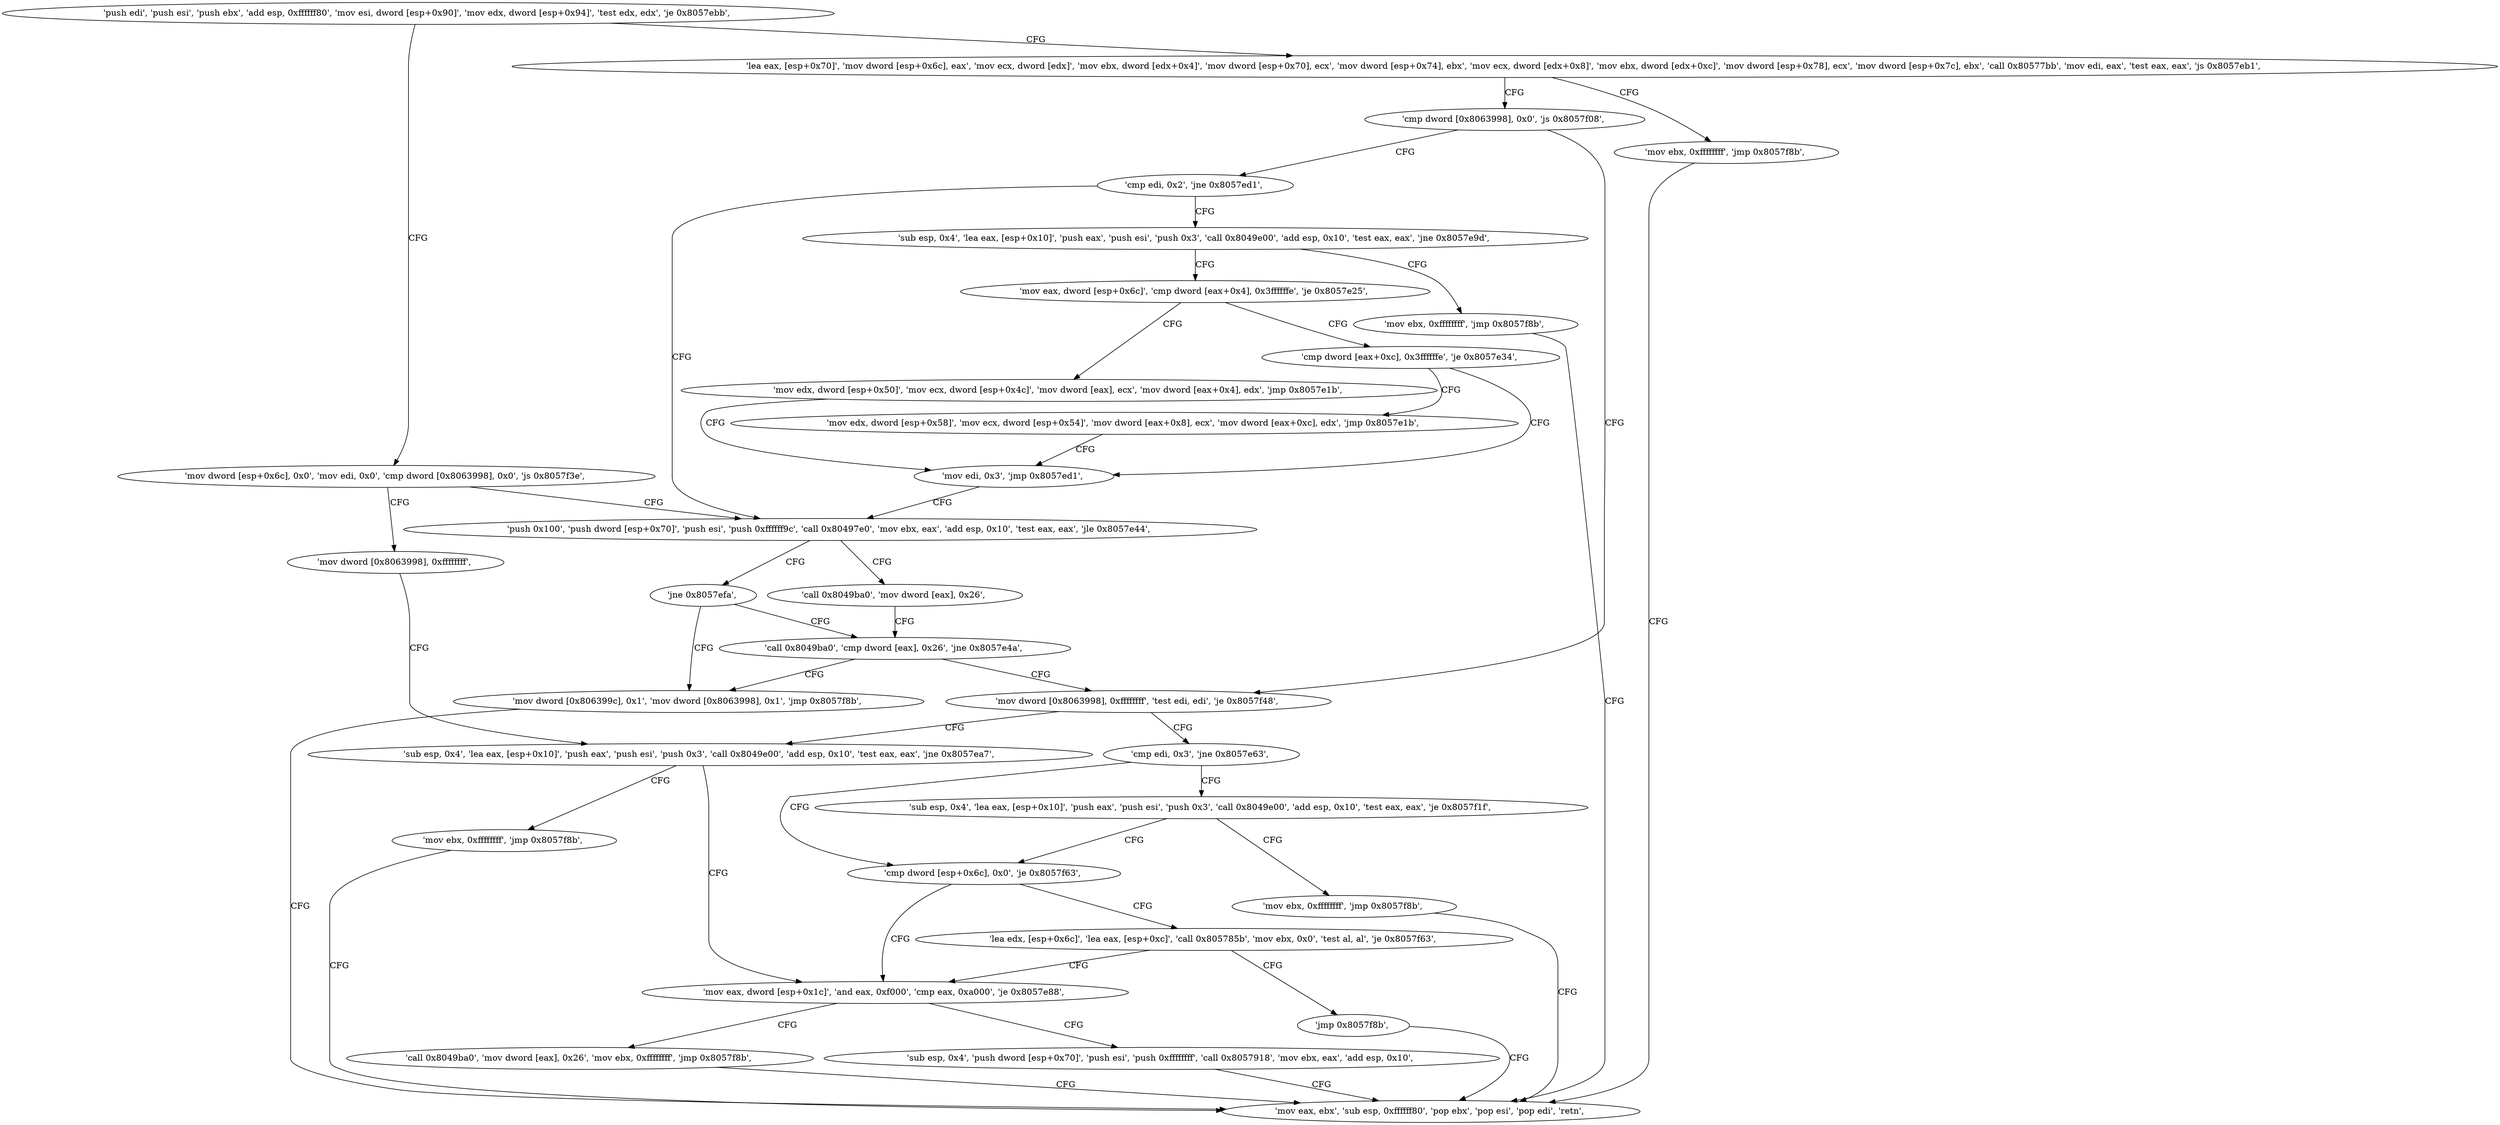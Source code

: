digraph "func" {
"134577542" [label = "'push edi', 'push esi', 'push ebx', 'add esp, 0xffffff80', 'mov esi, dword [esp+0x90]', 'mov edx, dword [esp+0x94]', 'test edx, edx', 'je 0x8057ebb', " ]
"134577851" [label = "'mov dword [esp+0x6c], 0x0', 'mov edi, 0x0', 'cmp dword [0x8063998], 0x0', 'js 0x8057f3e', " ]
"134577570" [label = "'lea eax, [esp+0x70]', 'mov dword [esp+0x6c], eax', 'mov ecx, dword [edx]', 'mov ebx, dword [edx+0x4]', 'mov dword [esp+0x70], ecx', 'mov dword [esp+0x74], ebx', 'mov ecx, dword [edx+0x8]', 'mov ebx, dword [edx+0xc]', 'mov dword [esp+0x78], ecx', 'mov dword [esp+0x7c], ebx', 'call 0x80577bb', 'mov edi, eax', 'test eax, eax', 'js 0x8057eb1', " ]
"134577982" [label = "'mov dword [0x8063998], 0xffffffff', " ]
"134577873" [label = "'push 0x100', 'push dword [esp+0x70]', 'push esi', 'push 0xffffff9c', 'call 0x80497e0', 'mov ebx, eax', 'add esp, 0x10', 'test eax, eax', 'jle 0x8057e44', " ]
"134577841" [label = "'mov ebx, 0xffffffff', 'jmp 0x8057f8b', " ]
"134577620" [label = "'cmp dword [0x8063998], 0x0', 'js 0x8057f08', " ]
"134577992" [label = "'sub esp, 0x4', 'lea eax, [esp+0x10]', 'push eax', 'push esi', 'push 0x3', 'call 0x8049e00', 'add esp, 0x10', 'test eax, eax', 'jne 0x8057ea7', " ]
"134577732" [label = "'jne 0x8057efa', " ]
"134577903" [label = "'call 0x8049ba0', 'mov dword [eax], 0x26', " ]
"134578059" [label = "'mov eax, ebx', 'sub esp, 0xffffff80', 'pop ebx', 'pop esi', 'pop edi', 'retn', " ]
"134577928" [label = "'mov dword [0x8063998], 0xffffffff', 'test edi, edi', 'je 0x8057f48', " ]
"134577633" [label = "'cmp edi, 0x2', 'jne 0x8057ed1', " ]
"134577831" [label = "'mov ebx, 0xffffffff', 'jmp 0x8057f8b', " ]
"134578019" [label = "'mov eax, dword [esp+0x1c]', 'and eax, 0xf000', 'cmp eax, 0xa000', 'je 0x8057e88', " ]
"134577800" [label = "'call 0x8049ba0', 'mov dword [eax], 0x26', 'mov ebx, 0xffffffff', 'jmp 0x8057f8b', " ]
"134578039" [label = "'sub esp, 0x4', 'push dword [esp+0x70]', 'push esi', 'push 0xffffffff', 'call 0x8057918', 'mov ebx, eax', 'add esp, 0x10', " ]
"134577914" [label = "'call 0x8049ba0', 'cmp dword [eax], 0x26', 'jne 0x8057e4a', " ]
"134577738" [label = "'mov dword [0x806399c], 0x1', 'mov dword [0x8063998], 0x1', 'jmp 0x8057f8b', " ]
"134577942" [label = "'cmp edi, 0x3', 'jne 0x8057e63', " ]
"134577642" [label = "'sub esp, 0x4', 'lea eax, [esp+0x10]', 'push eax', 'push esi', 'push 0x3', 'call 0x8049e00', 'add esp, 0x10', 'test eax, eax', 'jne 0x8057e9d', " ]
"134577763" [label = "'sub esp, 0x4', 'lea eax, [esp+0x10]', 'push eax', 'push esi', 'push 0x3', 'call 0x8049e00', 'add esp, 0x10', 'test eax, eax', 'je 0x8057f1f', " ]
"134577951" [label = "'cmp dword [esp+0x6c], 0x0', 'je 0x8057f63', " ]
"134577821" [label = "'mov ebx, 0xffffffff', 'jmp 0x8057f8b', " ]
"134577669" [label = "'mov eax, dword [esp+0x6c]', 'cmp dword [eax+0x4], 0x3ffffffe', 'je 0x8057e25', " ]
"134577790" [label = "'mov ebx, 0xffffffff', 'jmp 0x8057f8b', " ]
"134577958" [label = "'lea edx, [esp+0x6c]', 'lea eax, [esp+0xc]', 'call 0x805785b', 'mov ebx, 0x0', 'test al, al', 'je 0x8057f63', " ]
"134577701" [label = "'mov edx, dword [esp+0x50]', 'mov ecx, dword [esp+0x4c]', 'mov dword [eax], ecx', 'mov dword [eax+0x4], edx', 'jmp 0x8057e1b', " ]
"134577682" [label = "'cmp dword [eax+0xc], 0x3ffffffe', 'je 0x8057e34', " ]
"134577980" [label = "'jmp 0x8057f8b', " ]
"134577691" [label = "'mov edi, 0x3', 'jmp 0x8057ed1', " ]
"134577716" [label = "'mov edx, dword [esp+0x58]', 'mov ecx, dword [esp+0x54]', 'mov dword [eax+0x8], ecx', 'mov dword [eax+0xc], edx', 'jmp 0x8057e1b', " ]
"134577542" -> "134577851" [ label = "CFG" ]
"134577542" -> "134577570" [ label = "CFG" ]
"134577851" -> "134577982" [ label = "CFG" ]
"134577851" -> "134577873" [ label = "CFG" ]
"134577570" -> "134577841" [ label = "CFG" ]
"134577570" -> "134577620" [ label = "CFG" ]
"134577982" -> "134577992" [ label = "CFG" ]
"134577873" -> "134577732" [ label = "CFG" ]
"134577873" -> "134577903" [ label = "CFG" ]
"134577841" -> "134578059" [ label = "CFG" ]
"134577620" -> "134577928" [ label = "CFG" ]
"134577620" -> "134577633" [ label = "CFG" ]
"134577992" -> "134577831" [ label = "CFG" ]
"134577992" -> "134578019" [ label = "CFG" ]
"134577732" -> "134577914" [ label = "CFG" ]
"134577732" -> "134577738" [ label = "CFG" ]
"134577903" -> "134577914" [ label = "CFG" ]
"134577928" -> "134577992" [ label = "CFG" ]
"134577928" -> "134577942" [ label = "CFG" ]
"134577633" -> "134577873" [ label = "CFG" ]
"134577633" -> "134577642" [ label = "CFG" ]
"134577831" -> "134578059" [ label = "CFG" ]
"134578019" -> "134577800" [ label = "CFG" ]
"134578019" -> "134578039" [ label = "CFG" ]
"134577800" -> "134578059" [ label = "CFG" ]
"134578039" -> "134578059" [ label = "CFG" ]
"134577914" -> "134577738" [ label = "CFG" ]
"134577914" -> "134577928" [ label = "CFG" ]
"134577738" -> "134578059" [ label = "CFG" ]
"134577942" -> "134577763" [ label = "CFG" ]
"134577942" -> "134577951" [ label = "CFG" ]
"134577642" -> "134577821" [ label = "CFG" ]
"134577642" -> "134577669" [ label = "CFG" ]
"134577763" -> "134577951" [ label = "CFG" ]
"134577763" -> "134577790" [ label = "CFG" ]
"134577951" -> "134578019" [ label = "CFG" ]
"134577951" -> "134577958" [ label = "CFG" ]
"134577821" -> "134578059" [ label = "CFG" ]
"134577669" -> "134577701" [ label = "CFG" ]
"134577669" -> "134577682" [ label = "CFG" ]
"134577790" -> "134578059" [ label = "CFG" ]
"134577958" -> "134578019" [ label = "CFG" ]
"134577958" -> "134577980" [ label = "CFG" ]
"134577701" -> "134577691" [ label = "CFG" ]
"134577682" -> "134577716" [ label = "CFG" ]
"134577682" -> "134577691" [ label = "CFG" ]
"134577980" -> "134578059" [ label = "CFG" ]
"134577691" -> "134577873" [ label = "CFG" ]
"134577716" -> "134577691" [ label = "CFG" ]
}
